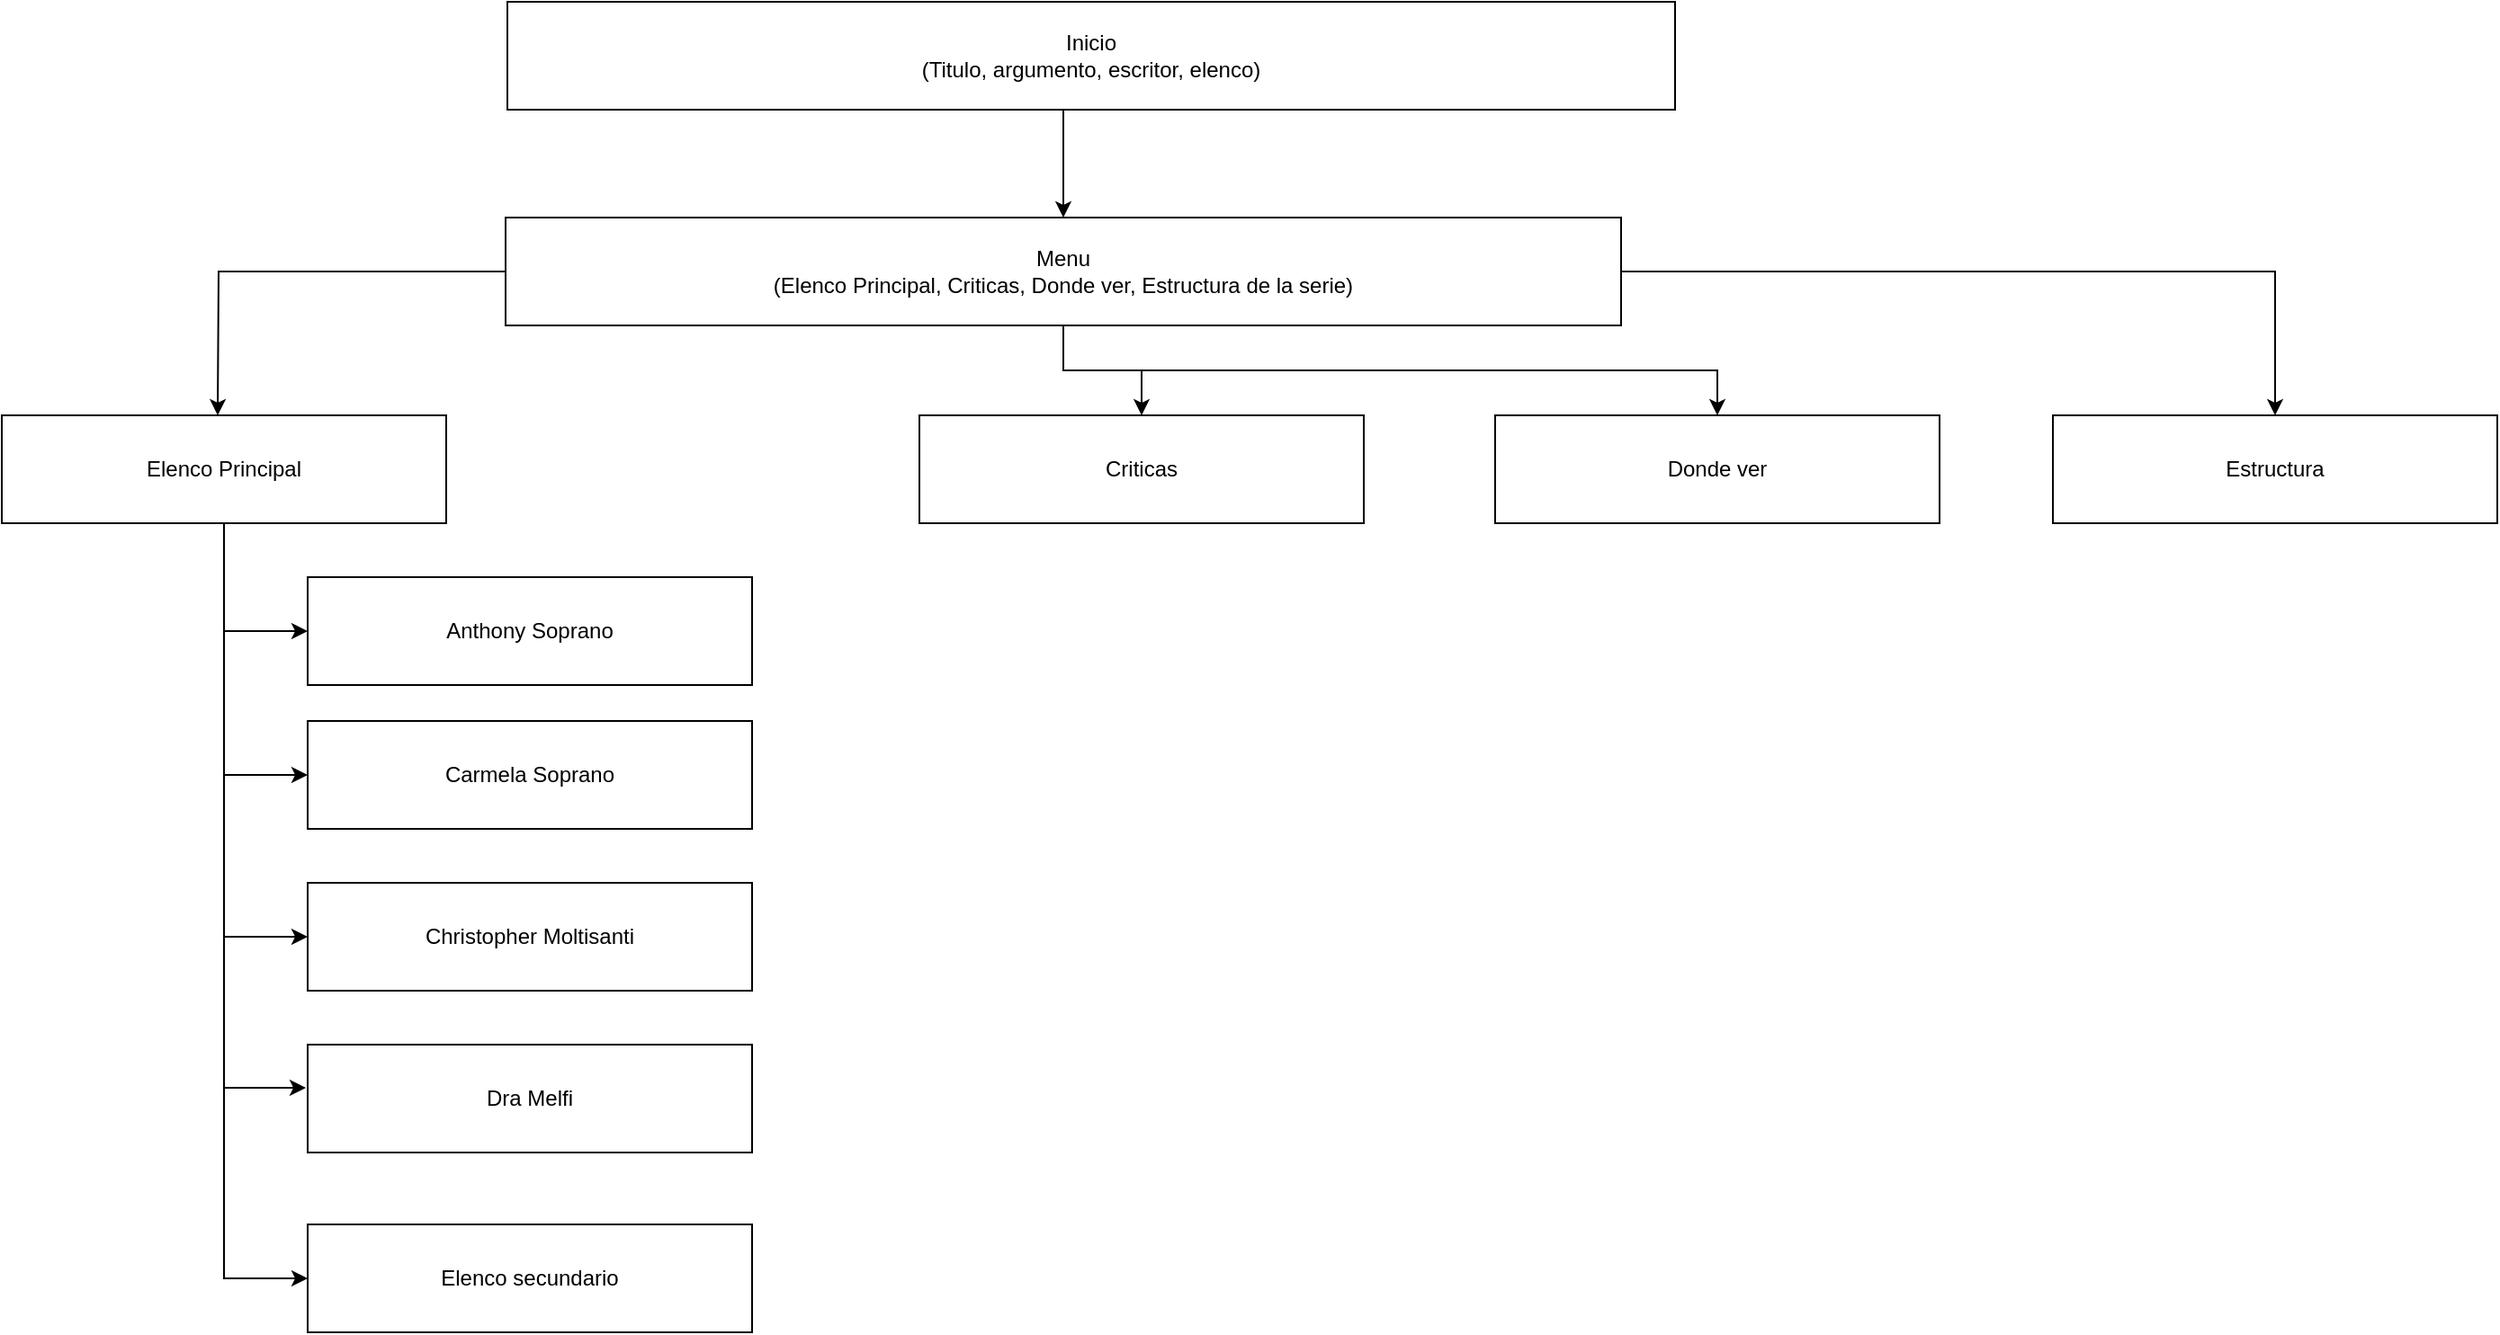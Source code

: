 <mxfile version="24.3.1" type="device">
  <diagram name="Página-1" id="f19VSGPJsbfGHw6ER4_H">
    <mxGraphModel dx="1434" dy="746" grid="1" gridSize="10" guides="1" tooltips="1" connect="1" arrows="1" fold="1" page="1" pageScale="1" pageWidth="1654" pageHeight="2336" background="#ffffff" math="0" shadow="0">
      <root>
        <mxCell id="0" />
        <mxCell id="1" parent="0" />
        <mxCell id="rccVQ72irqSnjOAq9TO8-4" style="edgeStyle=orthogonalEdgeStyle;rounded=0;orthogonalLoop=1;jettySize=auto;html=1;entryX=0.5;entryY=0;entryDx=0;entryDy=0;" parent="1" source="rccVQ72irqSnjOAq9TO8-1" target="rccVQ72irqSnjOAq9TO8-2" edge="1">
          <mxGeometry relative="1" as="geometry">
            <Array as="points">
              <mxPoint x="600" y="270" />
              <mxPoint x="600" y="270" />
            </Array>
          </mxGeometry>
        </mxCell>
        <mxCell id="rccVQ72irqSnjOAq9TO8-1" value="Inicio&lt;div&gt;(Titulo, argumento, escritor, elenco)&lt;/div&gt;" style="rounded=0;whiteSpace=wrap;html=1;" parent="1" vertex="1">
          <mxGeometry x="291" y="190" width="649" height="60" as="geometry" />
        </mxCell>
        <mxCell id="rccVQ72irqSnjOAq9TO8-5" style="edgeStyle=orthogonalEdgeStyle;rounded=0;orthogonalLoop=1;jettySize=auto;html=1;" parent="1" source="rccVQ72irqSnjOAq9TO8-2" edge="1">
          <mxGeometry relative="1" as="geometry">
            <mxPoint x="130" y="420" as="targetPoint" />
          </mxGeometry>
        </mxCell>
        <mxCell id="rccVQ72irqSnjOAq9TO8-21" style="edgeStyle=orthogonalEdgeStyle;rounded=0;orthogonalLoop=1;jettySize=auto;html=1;entryX=0.5;entryY=0;entryDx=0;entryDy=0;" parent="1" source="rccVQ72irqSnjOAq9TO8-2" target="rccVQ72irqSnjOAq9TO8-20" edge="1">
          <mxGeometry relative="1" as="geometry" />
        </mxCell>
        <mxCell id="rccVQ72irqSnjOAq9TO8-24" style="edgeStyle=orthogonalEdgeStyle;rounded=0;orthogonalLoop=1;jettySize=auto;html=1;entryX=0.5;entryY=0;entryDx=0;entryDy=0;" parent="1" source="rccVQ72irqSnjOAq9TO8-2" target="rccVQ72irqSnjOAq9TO8-22" edge="1">
          <mxGeometry relative="1" as="geometry" />
        </mxCell>
        <mxCell id="rccVQ72irqSnjOAq9TO8-25" style="edgeStyle=orthogonalEdgeStyle;rounded=0;orthogonalLoop=1;jettySize=auto;html=1;" parent="1" source="rccVQ72irqSnjOAq9TO8-2" target="rccVQ72irqSnjOAq9TO8-23" edge="1">
          <mxGeometry relative="1" as="geometry" />
        </mxCell>
        <mxCell id="rccVQ72irqSnjOAq9TO8-2" value="Menu&lt;div&gt;(Elenco Principal, Criticas, Donde ver, Estructura de la serie)&lt;/div&gt;" style="rounded=0;whiteSpace=wrap;html=1;" parent="1" vertex="1">
          <mxGeometry x="290" y="310" width="620" height="60" as="geometry" />
        </mxCell>
        <mxCell id="rccVQ72irqSnjOAq9TO8-9" style="edgeStyle=orthogonalEdgeStyle;rounded=0;orthogonalLoop=1;jettySize=auto;html=1;entryX=0;entryY=0.5;entryDx=0;entryDy=0;" parent="1" source="rccVQ72irqSnjOAq9TO8-6" target="rccVQ72irqSnjOAq9TO8-8" edge="1">
          <mxGeometry relative="1" as="geometry" />
        </mxCell>
        <mxCell id="rccVQ72irqSnjOAq9TO8-15" style="edgeStyle=orthogonalEdgeStyle;rounded=0;orthogonalLoop=1;jettySize=auto;html=1;entryX=0;entryY=0.5;entryDx=0;entryDy=0;" parent="1" source="rccVQ72irqSnjOAq9TO8-6" target="rccVQ72irqSnjOAq9TO8-11" edge="1">
          <mxGeometry relative="1" as="geometry" />
        </mxCell>
        <mxCell id="rccVQ72irqSnjOAq9TO8-16" style="edgeStyle=orthogonalEdgeStyle;rounded=0;orthogonalLoop=1;jettySize=auto;html=1;entryX=0;entryY=0.5;entryDx=0;entryDy=0;" parent="1" source="rccVQ72irqSnjOAq9TO8-6" target="rccVQ72irqSnjOAq9TO8-12" edge="1">
          <mxGeometry relative="1" as="geometry" />
        </mxCell>
        <mxCell id="rccVQ72irqSnjOAq9TO8-18" style="edgeStyle=orthogonalEdgeStyle;rounded=0;orthogonalLoop=1;jettySize=auto;html=1;entryX=0;entryY=0.5;entryDx=0;entryDy=0;" parent="1" source="rccVQ72irqSnjOAq9TO8-6" target="rccVQ72irqSnjOAq9TO8-14" edge="1">
          <mxGeometry relative="1" as="geometry" />
        </mxCell>
        <mxCell id="rccVQ72irqSnjOAq9TO8-6" value="Elenco Principal" style="rounded=0;whiteSpace=wrap;html=1;" parent="1" vertex="1">
          <mxGeometry x="10" y="420" width="247" height="60" as="geometry" />
        </mxCell>
        <mxCell id="rccVQ72irqSnjOAq9TO8-8" value="Anthony Soprano" style="rounded=0;whiteSpace=wrap;html=1;" parent="1" vertex="1">
          <mxGeometry x="180" y="510" width="247" height="60" as="geometry" />
        </mxCell>
        <mxCell id="rccVQ72irqSnjOAq9TO8-11" value="Carmela Soprano" style="rounded=0;whiteSpace=wrap;html=1;" parent="1" vertex="1">
          <mxGeometry x="180" y="590" width="247" height="60" as="geometry" />
        </mxCell>
        <mxCell id="rccVQ72irqSnjOAq9TO8-12" value="Christopher Moltisanti" style="rounded=0;whiteSpace=wrap;html=1;" parent="1" vertex="1">
          <mxGeometry x="180" y="680" width="247" height="60" as="geometry" />
        </mxCell>
        <mxCell id="rccVQ72irqSnjOAq9TO8-13" value="Dra Melfi" style="rounded=0;whiteSpace=wrap;html=1;" parent="1" vertex="1">
          <mxGeometry x="180" y="770" width="247" height="60" as="geometry" />
        </mxCell>
        <mxCell id="rccVQ72irqSnjOAq9TO8-14" value="Elenco secundario" style="rounded=0;whiteSpace=wrap;html=1;" parent="1" vertex="1">
          <mxGeometry x="180" y="870" width="247" height="60" as="geometry" />
        </mxCell>
        <mxCell id="rccVQ72irqSnjOAq9TO8-17" style="edgeStyle=orthogonalEdgeStyle;rounded=0;orthogonalLoop=1;jettySize=auto;html=1;entryX=-0.004;entryY=0.4;entryDx=0;entryDy=0;entryPerimeter=0;" parent="1" source="rccVQ72irqSnjOAq9TO8-6" target="rccVQ72irqSnjOAq9TO8-13" edge="1">
          <mxGeometry relative="1" as="geometry" />
        </mxCell>
        <mxCell id="rccVQ72irqSnjOAq9TO8-20" value="Criticas" style="rounded=0;whiteSpace=wrap;html=1;" parent="1" vertex="1">
          <mxGeometry x="520" y="420" width="247" height="60" as="geometry" />
        </mxCell>
        <mxCell id="rccVQ72irqSnjOAq9TO8-22" value="Donde ver" style="rounded=0;whiteSpace=wrap;html=1;" parent="1" vertex="1">
          <mxGeometry x="840" y="420" width="247" height="60" as="geometry" />
        </mxCell>
        <mxCell id="rccVQ72irqSnjOAq9TO8-23" value="Estructura" style="rounded=0;whiteSpace=wrap;html=1;" parent="1" vertex="1">
          <mxGeometry x="1150" y="420" width="247" height="60" as="geometry" />
        </mxCell>
      </root>
    </mxGraphModel>
  </diagram>
</mxfile>

